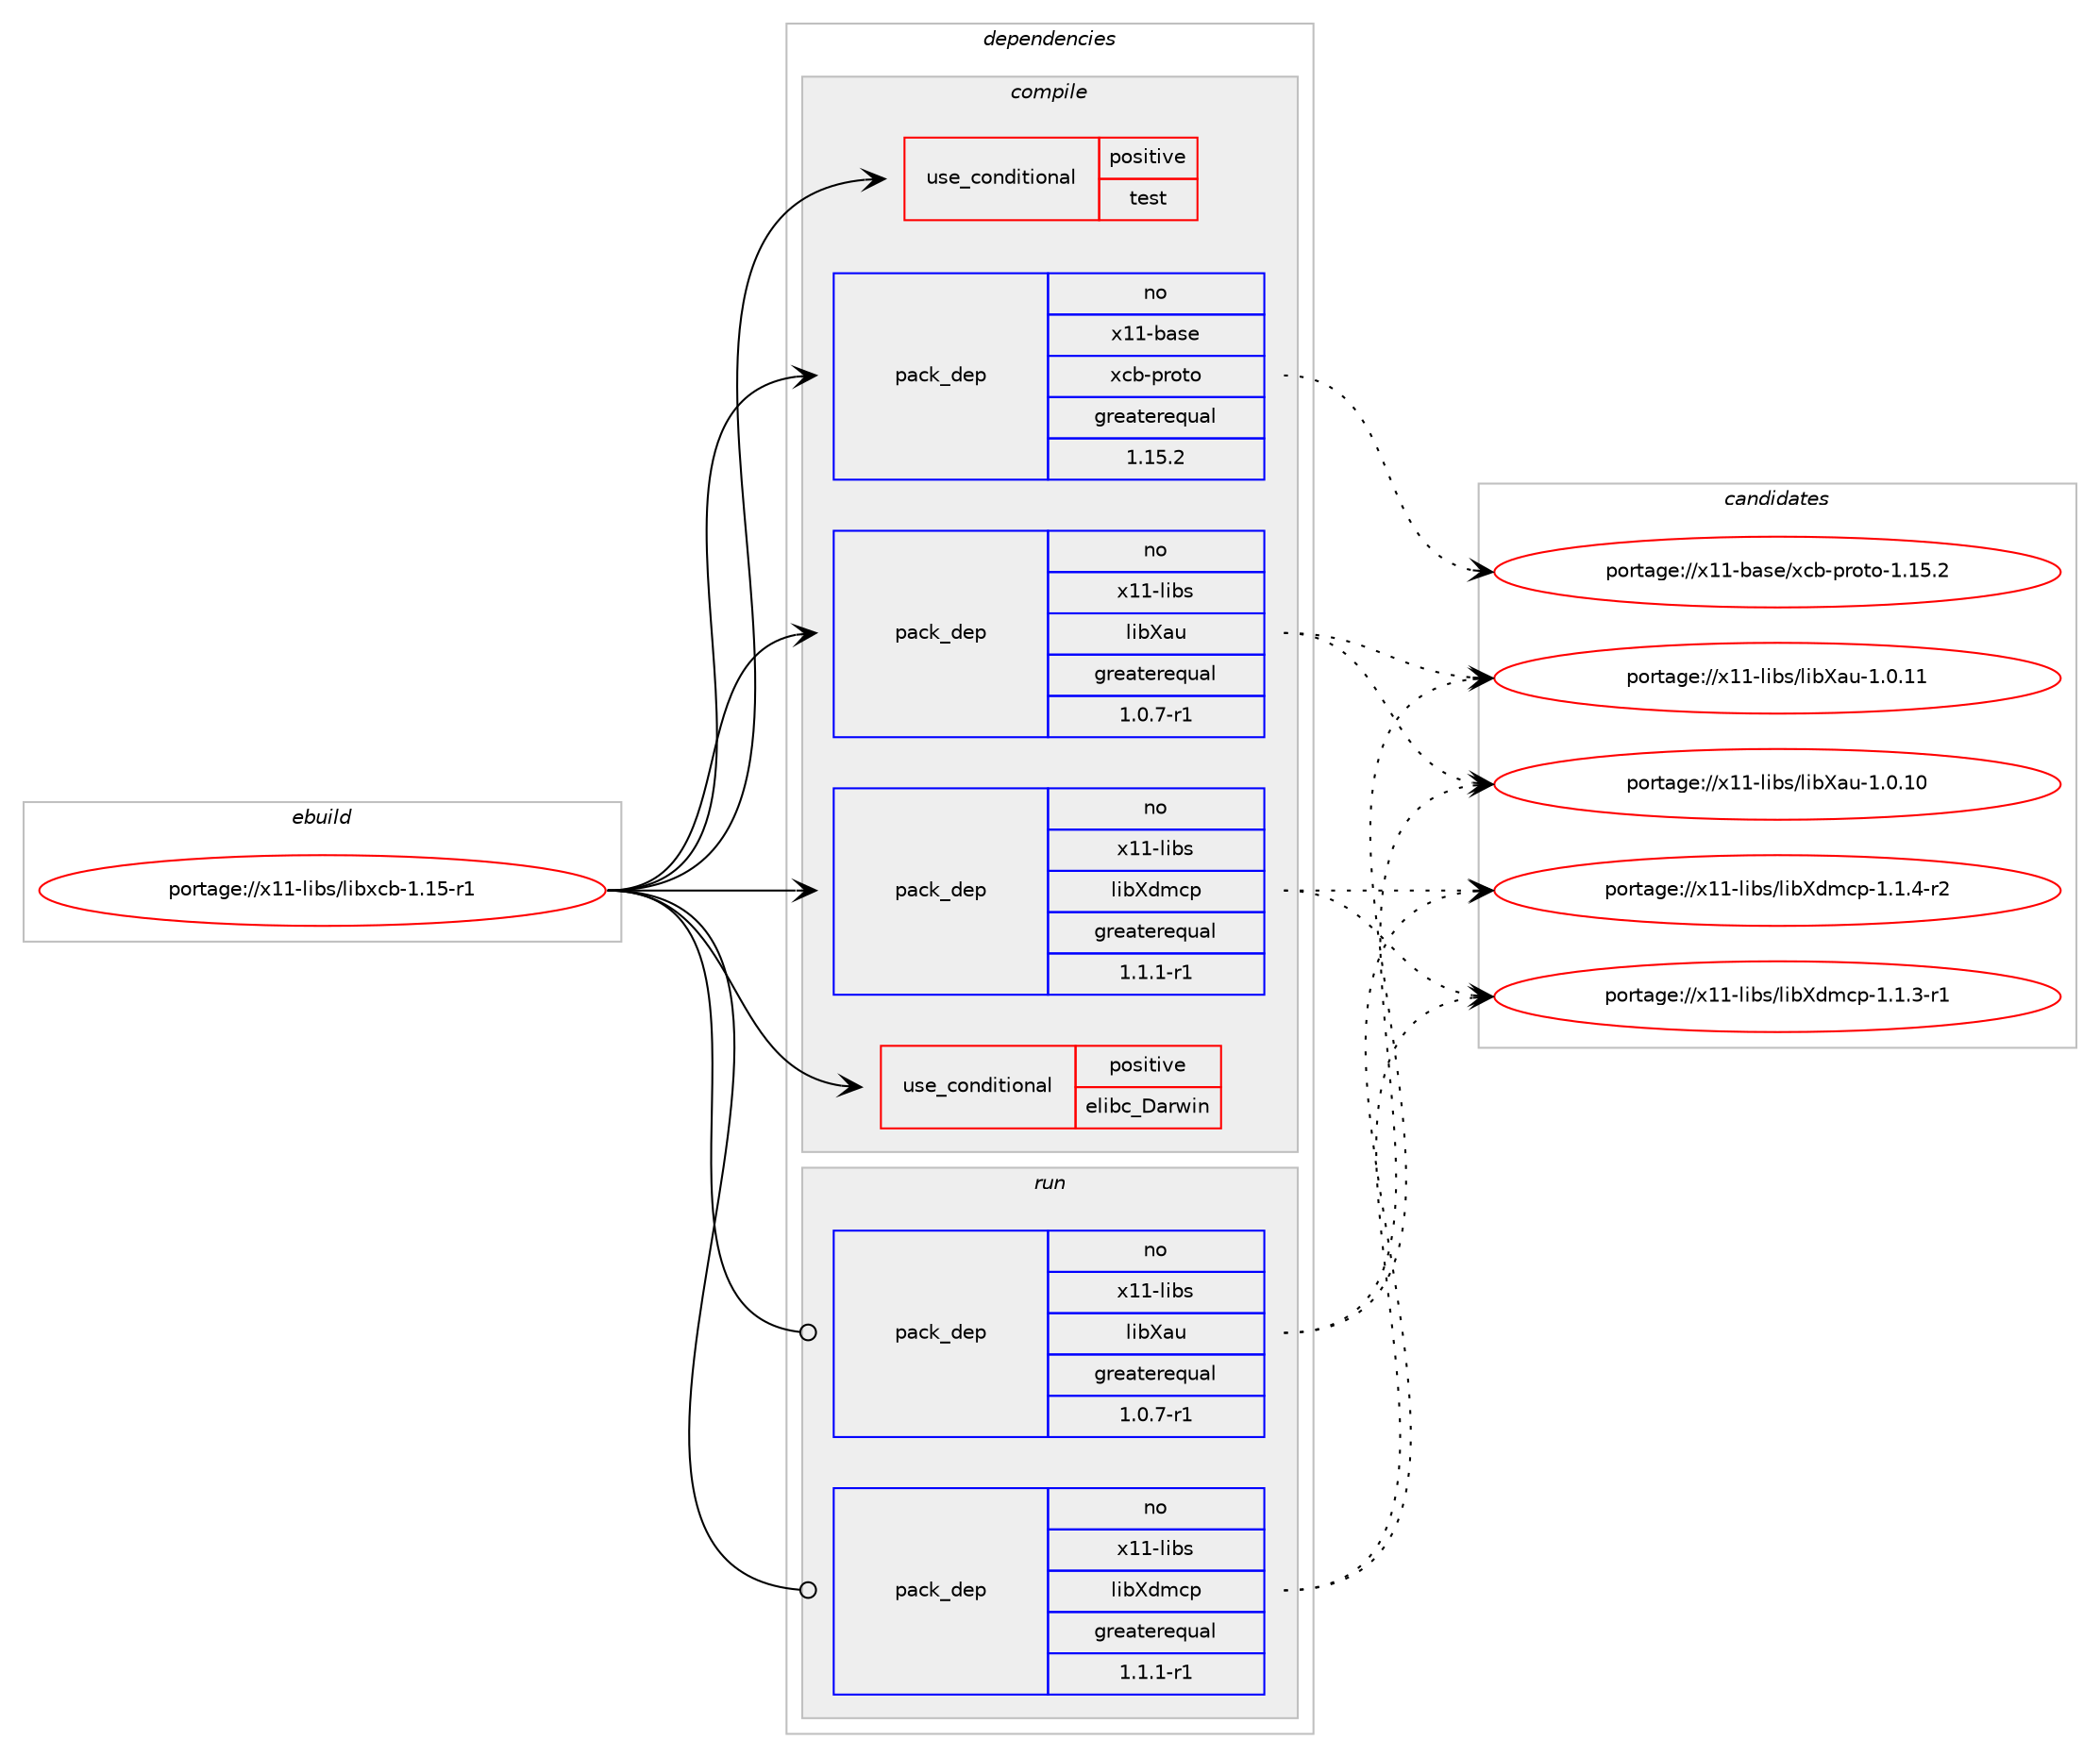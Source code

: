 digraph prolog {

# *************
# Graph options
# *************

newrank=true;
concentrate=true;
compound=true;
graph [rankdir=LR,fontname=Helvetica,fontsize=10,ranksep=1.5];#, ranksep=2.5, nodesep=0.2];
edge  [arrowhead=vee];
node  [fontname=Helvetica,fontsize=10];

# **********
# The ebuild
# **********

subgraph cluster_leftcol {
color=gray;
rank=same;
label=<<i>ebuild</i>>;
id [label="portage://x11-libs/libxcb-1.15-r1", color=red, width=4, href="../x11-libs/libxcb-1.15-r1.svg"];
}

# ****************
# The dependencies
# ****************

subgraph cluster_midcol {
color=gray;
label=<<i>dependencies</i>>;
subgraph cluster_compile {
fillcolor="#eeeeee";
style=filled;
label=<<i>compile</i>>;
subgraph cond5831 {
dependency9435 [label=<<TABLE BORDER="0" CELLBORDER="1" CELLSPACING="0" CELLPADDING="4"><TR><TD ROWSPAN="3" CELLPADDING="10">use_conditional</TD></TR><TR><TD>positive</TD></TR><TR><TD>elibc_Darwin</TD></TR></TABLE>>, shape=none, color=red];
# *** BEGIN UNKNOWN DEPENDENCY TYPE (TODO) ***
# dependency9435 -> package_dependency(portage://x11-libs/libxcb-1.15-r1,install,no,dev-libs,libpthread-stubs,none,[,,],[],[])
# *** END UNKNOWN DEPENDENCY TYPE (TODO) ***

}
id:e -> dependency9435:w [weight=20,style="solid",arrowhead="vee"];
subgraph cond5832 {
dependency9436 [label=<<TABLE BORDER="0" CELLBORDER="1" CELLSPACING="0" CELLPADDING="4"><TR><TD ROWSPAN="3" CELLPADDING="10">use_conditional</TD></TR><TR><TD>positive</TD></TR><TR><TD>test</TD></TR></TABLE>>, shape=none, color=red];
# *** BEGIN UNKNOWN DEPENDENCY TYPE (TODO) ***
# dependency9436 -> package_dependency(portage://x11-libs/libxcb-1.15-r1,install,no,dev-libs,check,none,[,,],[],[use(optenable(abi_x86_32),negative),use(optenable(abi_x86_64),negative),use(optenable(abi_x86_x32),negative),use(optenable(abi_mips_n32),negative),use(optenable(abi_mips_n64),negative),use(optenable(abi_mips_o32),negative),use(optenable(abi_s390_32),negative),use(optenable(abi_s390_64),negative)])
# *** END UNKNOWN DEPENDENCY TYPE (TODO) ***

}
id:e -> dependency9436:w [weight=20,style="solid",arrowhead="vee"];
subgraph pack3481 {
dependency9437 [label=<<TABLE BORDER="0" CELLBORDER="1" CELLSPACING="0" CELLPADDING="4" WIDTH="220"><TR><TD ROWSPAN="6" CELLPADDING="30">pack_dep</TD></TR><TR><TD WIDTH="110">no</TD></TR><TR><TD>x11-base</TD></TR><TR><TD>xcb-proto</TD></TR><TR><TD>greaterequal</TD></TR><TR><TD>1.15.2</TD></TR></TABLE>>, shape=none, color=blue];
}
id:e -> dependency9437:w [weight=20,style="solid",arrowhead="vee"];
subgraph pack3482 {
dependency9438 [label=<<TABLE BORDER="0" CELLBORDER="1" CELLSPACING="0" CELLPADDING="4" WIDTH="220"><TR><TD ROWSPAN="6" CELLPADDING="30">pack_dep</TD></TR><TR><TD WIDTH="110">no</TD></TR><TR><TD>x11-libs</TD></TR><TR><TD>libXau</TD></TR><TR><TD>greaterequal</TD></TR><TR><TD>1.0.7-r1</TD></TR></TABLE>>, shape=none, color=blue];
}
id:e -> dependency9438:w [weight=20,style="solid",arrowhead="vee"];
subgraph pack3483 {
dependency9439 [label=<<TABLE BORDER="0" CELLBORDER="1" CELLSPACING="0" CELLPADDING="4" WIDTH="220"><TR><TD ROWSPAN="6" CELLPADDING="30">pack_dep</TD></TR><TR><TD WIDTH="110">no</TD></TR><TR><TD>x11-libs</TD></TR><TR><TD>libXdmcp</TD></TR><TR><TD>greaterequal</TD></TR><TR><TD>1.1.1-r1</TD></TR></TABLE>>, shape=none, color=blue];
}
id:e -> dependency9439:w [weight=20,style="solid",arrowhead="vee"];
}
subgraph cluster_compileandrun {
fillcolor="#eeeeee";
style=filled;
label=<<i>compile and run</i>>;
}
subgraph cluster_run {
fillcolor="#eeeeee";
style=filled;
label=<<i>run</i>>;
subgraph pack3484 {
dependency9440 [label=<<TABLE BORDER="0" CELLBORDER="1" CELLSPACING="0" CELLPADDING="4" WIDTH="220"><TR><TD ROWSPAN="6" CELLPADDING="30">pack_dep</TD></TR><TR><TD WIDTH="110">no</TD></TR><TR><TD>x11-libs</TD></TR><TR><TD>libXau</TD></TR><TR><TD>greaterequal</TD></TR><TR><TD>1.0.7-r1</TD></TR></TABLE>>, shape=none, color=blue];
}
id:e -> dependency9440:w [weight=20,style="solid",arrowhead="odot"];
subgraph pack3485 {
dependency9441 [label=<<TABLE BORDER="0" CELLBORDER="1" CELLSPACING="0" CELLPADDING="4" WIDTH="220"><TR><TD ROWSPAN="6" CELLPADDING="30">pack_dep</TD></TR><TR><TD WIDTH="110">no</TD></TR><TR><TD>x11-libs</TD></TR><TR><TD>libXdmcp</TD></TR><TR><TD>greaterequal</TD></TR><TR><TD>1.1.1-r1</TD></TR></TABLE>>, shape=none, color=blue];
}
id:e -> dependency9441:w [weight=20,style="solid",arrowhead="odot"];
}
}

# **************
# The candidates
# **************

subgraph cluster_choices {
rank=same;
color=gray;
label=<<i>candidates</i>>;

subgraph choice3481 {
color=black;
nodesep=1;
choice12049494598971151014712099984511211411111611145494649534650 [label="portage://x11-base/xcb-proto-1.15.2", color=red, width=4,href="../x11-base/xcb-proto-1.15.2.svg"];
dependency9437:e -> choice12049494598971151014712099984511211411111611145494649534650:w [style=dotted,weight="100"];
}
subgraph choice3482 {
color=black;
nodesep=1;
choice120494945108105981154710810598889711745494648464948 [label="portage://x11-libs/libXau-1.0.10", color=red, width=4,href="../x11-libs/libXau-1.0.10.svg"];
choice120494945108105981154710810598889711745494648464949 [label="portage://x11-libs/libXau-1.0.11", color=red, width=4,href="../x11-libs/libXau-1.0.11.svg"];
dependency9438:e -> choice120494945108105981154710810598889711745494648464948:w [style=dotted,weight="100"];
dependency9438:e -> choice120494945108105981154710810598889711745494648464949:w [style=dotted,weight="100"];
}
subgraph choice3483 {
color=black;
nodesep=1;
choice12049494510810598115471081059888100109991124549464946514511449 [label="portage://x11-libs/libXdmcp-1.1.3-r1", color=red, width=4,href="../x11-libs/libXdmcp-1.1.3-r1.svg"];
choice12049494510810598115471081059888100109991124549464946524511450 [label="portage://x11-libs/libXdmcp-1.1.4-r2", color=red, width=4,href="../x11-libs/libXdmcp-1.1.4-r2.svg"];
dependency9439:e -> choice12049494510810598115471081059888100109991124549464946514511449:w [style=dotted,weight="100"];
dependency9439:e -> choice12049494510810598115471081059888100109991124549464946524511450:w [style=dotted,weight="100"];
}
subgraph choice3484 {
color=black;
nodesep=1;
choice120494945108105981154710810598889711745494648464948 [label="portage://x11-libs/libXau-1.0.10", color=red, width=4,href="../x11-libs/libXau-1.0.10.svg"];
choice120494945108105981154710810598889711745494648464949 [label="portage://x11-libs/libXau-1.0.11", color=red, width=4,href="../x11-libs/libXau-1.0.11.svg"];
dependency9440:e -> choice120494945108105981154710810598889711745494648464948:w [style=dotted,weight="100"];
dependency9440:e -> choice120494945108105981154710810598889711745494648464949:w [style=dotted,weight="100"];
}
subgraph choice3485 {
color=black;
nodesep=1;
choice12049494510810598115471081059888100109991124549464946514511449 [label="portage://x11-libs/libXdmcp-1.1.3-r1", color=red, width=4,href="../x11-libs/libXdmcp-1.1.3-r1.svg"];
choice12049494510810598115471081059888100109991124549464946524511450 [label="portage://x11-libs/libXdmcp-1.1.4-r2", color=red, width=4,href="../x11-libs/libXdmcp-1.1.4-r2.svg"];
dependency9441:e -> choice12049494510810598115471081059888100109991124549464946514511449:w [style=dotted,weight="100"];
dependency9441:e -> choice12049494510810598115471081059888100109991124549464946524511450:w [style=dotted,weight="100"];
}
}

}
